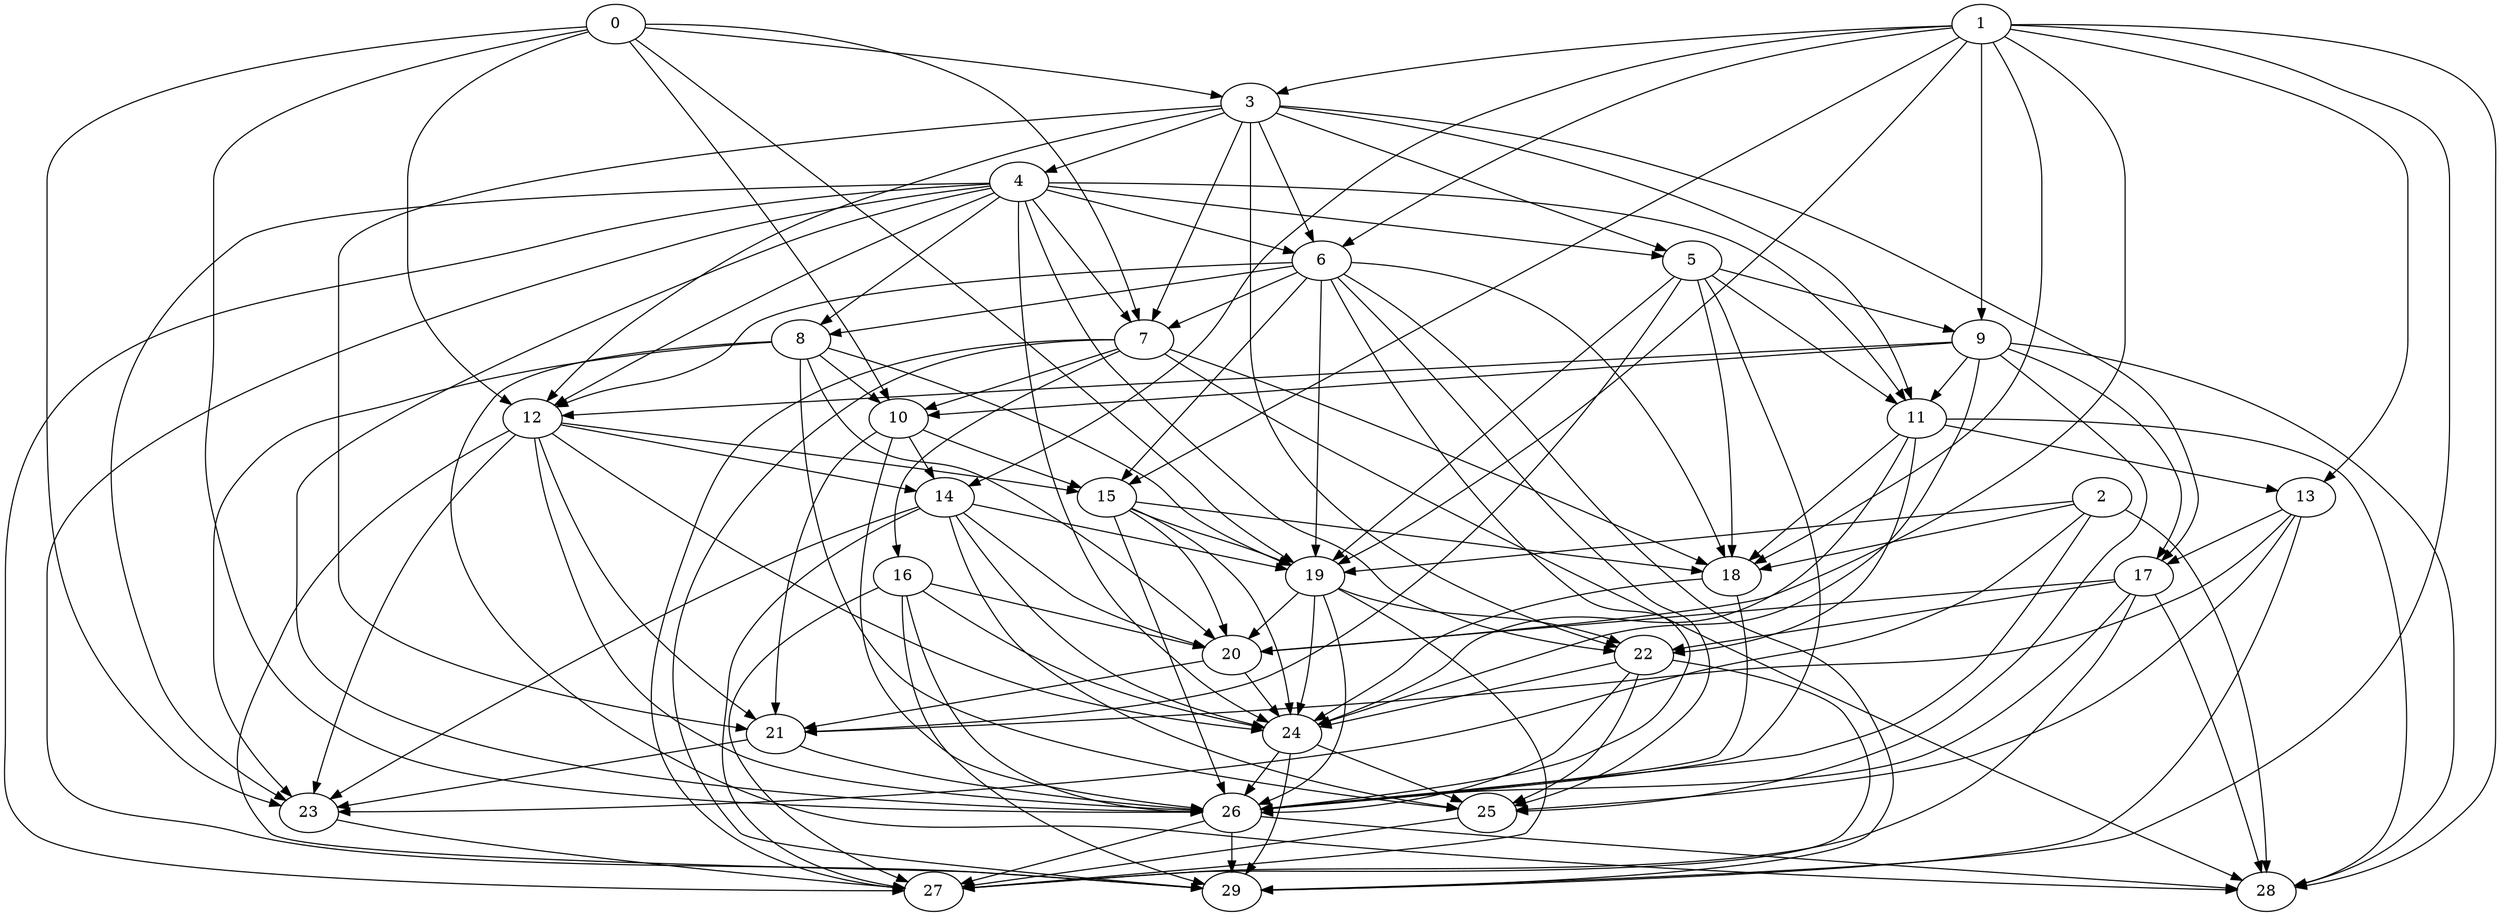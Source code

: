 digraph "Random_Nodes_30_Density_4.73_CCR_0.10_WeightType_Random#1_Heterogeneous-4-4" {
1 [Weight=372];
0 [Weight=330];
3 [Weight=413];
4 [Weight=289];
6 [Weight=372];
5 [Weight=248];
8 [Weight=330];
7 [Weight=289];
9 [Weight=165];
10 [Weight=330];
12 [Weight=330];
11 [Weight=248];
2 [Weight=330];
14 [Weight=206];
13 [Weight=165];
15 [Weight=124];
16 [Weight=330];
19 [Weight=248];
17 [Weight=248];
22 [Weight=413];
20 [Weight=330];
18 [Weight=330];
21 [Weight=165];
24 [Weight=83];
25 [Weight=413];
26 [Weight=372];
23 [Weight=330];
29 [Weight=248];
27 [Weight=206];
28 [Weight=83];
10 -> 14 [Weight=5];
7 -> 18 [Weight=9];
16 -> 29 [Weight=3];
6 -> 19 [Weight=4];
17 -> 28 [Weight=10];
11 -> 22 [Weight=10];
7 -> 27 [Weight=7];
14 -> 25 [Weight=8];
4 -> 12 [Weight=5];
7 -> 16 [Weight=2];
14 -> 24 [Weight=5];
1 -> 9 [Weight=2];
5 -> 11 [Weight=8];
11 -> 24 [Weight=6];
7 -> 10 [Weight=2];
20 -> 24 [Weight=5];
23 -> 27 [Weight=3];
15 -> 19 [Weight=8];
4 -> 7 [Weight=4];
7 -> 29 [Weight=6];
22 -> 27 [Weight=5];
6 -> 7 [Weight=6];
17 -> 27 [Weight=7];
3 -> 4 [Weight=4];
10 -> 21 [Weight=9];
12 -> 26 [Weight=3];
12 -> 29 [Weight=3];
0 -> 3 [Weight=8];
14 -> 19 [Weight=10];
19 -> 27 [Weight=9];
11 -> 13 [Weight=7];
4 -> 29 [Weight=2];
12 -> 24 [Weight=9];
2 -> 26 [Weight=5];
4 -> 27 [Weight=6];
17 -> 26 [Weight=4];
3 -> 21 [Weight=3];
13 -> 17 [Weight=5];
9 -> 12 [Weight=7];
6 -> 15 [Weight=8];
5 -> 18 [Weight=3];
16 -> 20 [Weight=5];
6 -> 12 [Weight=10];
8 -> 20 [Weight=2];
0 -> 19 [Weight=5];
9 -> 25 [Weight=7];
0 -> 12 [Weight=7];
13 -> 21 [Weight=5];
3 -> 11 [Weight=5];
1 -> 28 [Weight=6];
1 -> 29 [Weight=5];
14 -> 23 [Weight=3];
1 -> 13 [Weight=8];
3 -> 7 [Weight=3];
8 -> 23 [Weight=7];
21 -> 23 [Weight=9];
13 -> 29 [Weight=8];
2 -> 23 [Weight=2];
5 -> 9 [Weight=9];
0 -> 7 [Weight=5];
26 -> 29 [Weight=5];
6 -> 25 [Weight=7];
8 -> 10 [Weight=2];
10 -> 15 [Weight=7];
4 -> 11 [Weight=3];
5 -> 21 [Weight=7];
19 -> 20 [Weight=9];
9 -> 10 [Weight=8];
4 -> 6 [Weight=6];
16 -> 26 [Weight=5];
22 -> 26 [Weight=3];
4 -> 26 [Weight=3];
15 -> 20 [Weight=2];
3 -> 5 [Weight=4];
1 -> 3 [Weight=5];
7 -> 28 [Weight=9];
2 -> 28 [Weight=4];
12 -> 21 [Weight=3];
26 -> 27 [Weight=7];
21 -> 26 [Weight=4];
17 -> 22 [Weight=3];
15 -> 26 [Weight=5];
1 -> 14 [Weight=4];
22 -> 24 [Weight=4];
14 -> 27 [Weight=4];
0 -> 26 [Weight=3];
11 -> 28 [Weight=3];
12 -> 15 [Weight=5];
9 -> 11 [Weight=2];
3 -> 22 [Weight=7];
24 -> 26 [Weight=5];
19 -> 26 [Weight=2];
9 -> 17 [Weight=4];
19 -> 22 [Weight=7];
16 -> 24 [Weight=10];
9 -> 24 [Weight=9];
0 -> 10 [Weight=9];
4 -> 22 [Weight=6];
1 -> 6 [Weight=7];
17 -> 20 [Weight=2];
26 -> 28 [Weight=7];
5 -> 19 [Weight=6];
22 -> 25 [Weight=8];
6 -> 29 [Weight=8];
24 -> 29 [Weight=10];
8 -> 28 [Weight=10];
4 -> 8 [Weight=2];
19 -> 24 [Weight=10];
12 -> 14 [Weight=5];
25 -> 27 [Weight=10];
4 -> 23 [Weight=3];
6 -> 18 [Weight=7];
15 -> 24 [Weight=9];
3 -> 6 [Weight=7];
10 -> 26 [Weight=9];
1 -> 20 [Weight=7];
6 -> 26 [Weight=5];
12 -> 23 [Weight=10];
18 -> 24 [Weight=9];
16 -> 27 [Weight=10];
20 -> 21 [Weight=7];
3 -> 12 [Weight=9];
6 -> 8 [Weight=10];
5 -> 26 [Weight=6];
2 -> 18 [Weight=5];
11 -> 18 [Weight=4];
8 -> 19 [Weight=3];
14 -> 20 [Weight=5];
3 -> 17 [Weight=9];
4 -> 24 [Weight=6];
13 -> 25 [Weight=9];
9 -> 28 [Weight=5];
8 -> 25 [Weight=7];
18 -> 26 [Weight=2];
24 -> 25 [Weight=7];
1 -> 19 [Weight=7];
4 -> 5 [Weight=7];
1 -> 18 [Weight=5];
0 -> 23 [Weight=6];
1 -> 15 [Weight=3];
2 -> 19 [Weight=5];
15 -> 18 [Weight=5];
}
